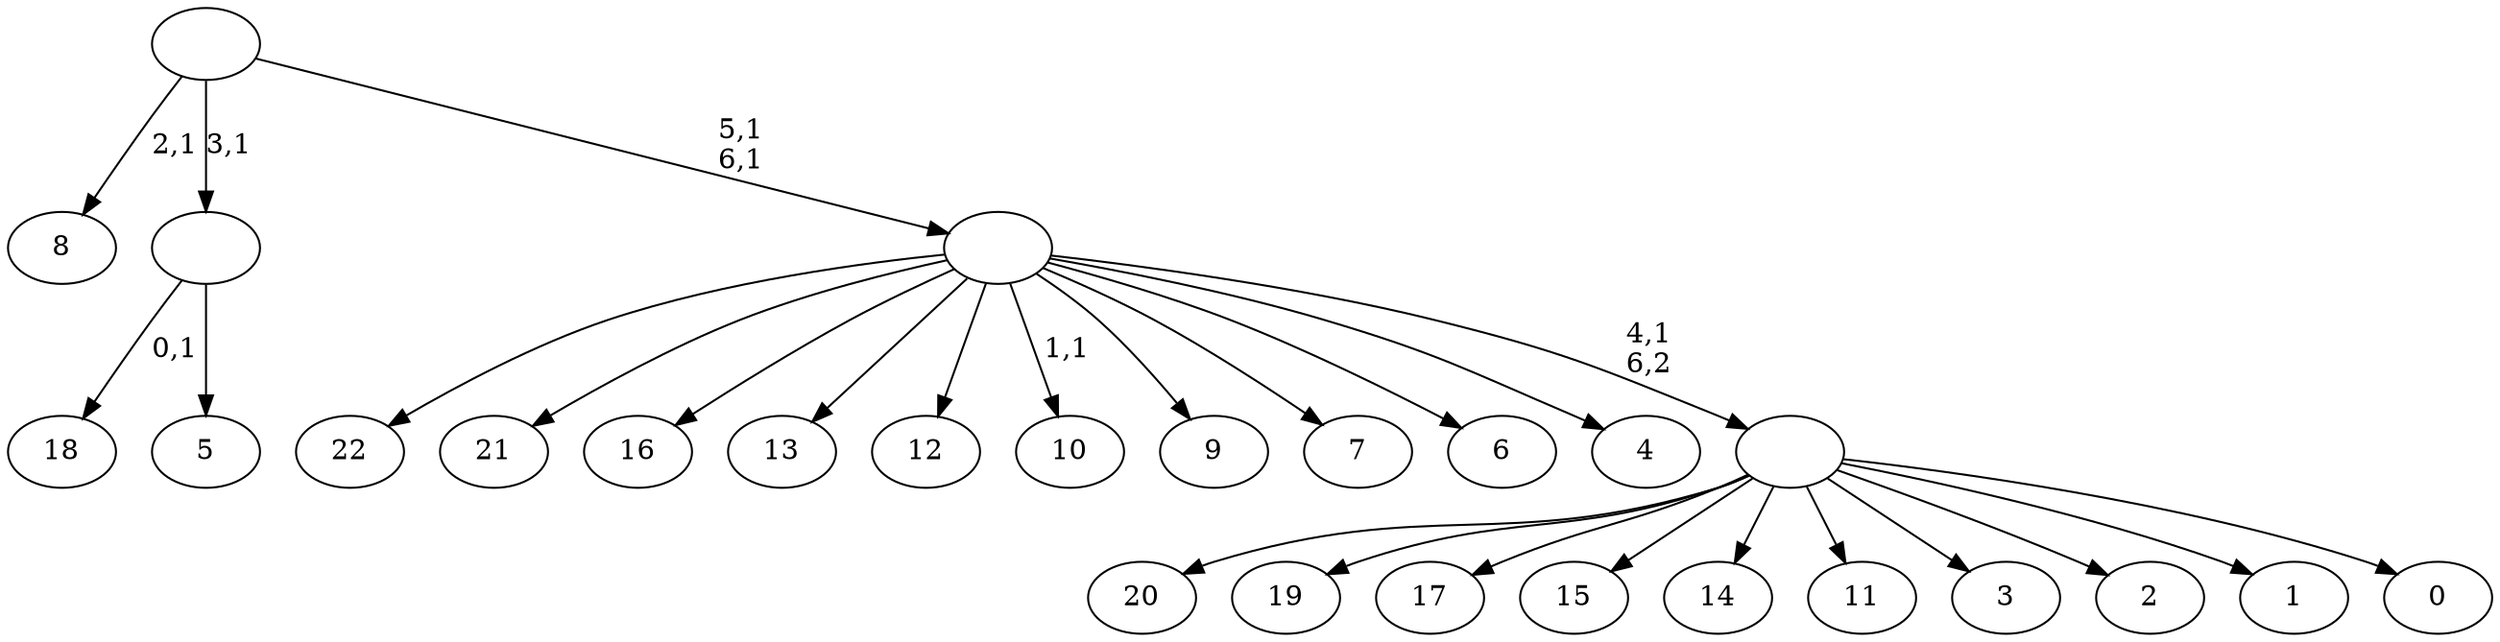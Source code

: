 digraph T {
	30 [label="22"]
	29 [label="21"]
	28 [label="20"]
	27 [label="19"]
	26 [label="18"]
	24 [label="17"]
	23 [label="16"]
	22 [label="15"]
	21 [label="14"]
	20 [label="13"]
	19 [label="12"]
	18 [label="11"]
	17 [label="10"]
	15 [label="9"]
	14 [label="8"]
	12 [label="7"]
	11 [label="6"]
	10 [label="5"]
	9 [label=""]
	8 [label="4"]
	7 [label="3"]
	6 [label="2"]
	5 [label="1"]
	4 [label="0"]
	3 [label=""]
	2 [label=""]
	0 [label=""]
	9 -> 26 [label="0,1"]
	9 -> 10 [label=""]
	3 -> 28 [label=""]
	3 -> 27 [label=""]
	3 -> 24 [label=""]
	3 -> 22 [label=""]
	3 -> 21 [label=""]
	3 -> 18 [label=""]
	3 -> 7 [label=""]
	3 -> 6 [label=""]
	3 -> 5 [label=""]
	3 -> 4 [label=""]
	2 -> 17 [label="1,1"]
	2 -> 30 [label=""]
	2 -> 29 [label=""]
	2 -> 23 [label=""]
	2 -> 20 [label=""]
	2 -> 19 [label=""]
	2 -> 15 [label=""]
	2 -> 12 [label=""]
	2 -> 11 [label=""]
	2 -> 8 [label=""]
	2 -> 3 [label="4,1\n6,2"]
	0 -> 2 [label="5,1\n6,1"]
	0 -> 14 [label="2,1"]
	0 -> 9 [label="3,1"]
}
